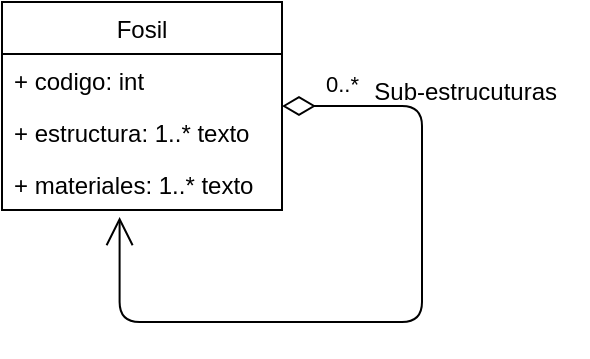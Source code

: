 <mxfile>
    <diagram id="f8eerfpodO1O63qWPASh" name="Page-1">
        <mxGraphModel dx="831" dy="469" grid="1" gridSize="10" guides="1" tooltips="1" connect="1" arrows="1" fold="1" page="1" pageScale="1" pageWidth="827" pageHeight="1169" math="0" shadow="0">
            <root>
                <mxCell id="0"/>
                <mxCell id="1" parent="0"/>
                <mxCell id="2" value="Fosil" style="swimlane;fontStyle=0;childLayout=stackLayout;horizontal=1;startSize=26;fillColor=default;horizontalStack=0;resizeParent=1;resizeParentMax=0;resizeLast=0;collapsible=1;marginBottom=0;" vertex="1" parent="1">
                    <mxGeometry x="180" y="360" width="140" height="104" as="geometry"/>
                </mxCell>
                <mxCell id="3" value="+ codigo: int" style="text;strokeColor=none;fillColor=none;align=left;verticalAlign=top;spacingLeft=4;spacingRight=4;overflow=hidden;rotatable=0;points=[[0,0.5],[1,0.5]];portConstraint=eastwest;" vertex="1" parent="2">
                    <mxGeometry y="26" width="140" height="26" as="geometry"/>
                </mxCell>
                <mxCell id="4" value="+ estructura: 1..* texto" style="text;strokeColor=none;fillColor=none;align=left;verticalAlign=top;spacingLeft=4;spacingRight=4;overflow=hidden;rotatable=0;points=[[0,0.5],[1,0.5]];portConstraint=eastwest;" vertex="1" parent="2">
                    <mxGeometry y="52" width="140" height="26" as="geometry"/>
                </mxCell>
                <mxCell id="5" value="+ materiales: 1..* texto" style="text;strokeColor=none;fillColor=none;align=left;verticalAlign=top;spacingLeft=4;spacingRight=4;overflow=hidden;rotatable=0;points=[[0,0.5],[1,0.5]];portConstraint=eastwest;" vertex="1" parent="2">
                    <mxGeometry y="78" width="140" height="26" as="geometry"/>
                </mxCell>
                <mxCell id="7" style="edgeStyle=none;html=1;entryX=1;entryY=0.5;entryDx=0;entryDy=0;" edge="1" parent="2" source="2" target="4">
                    <mxGeometry relative="1" as="geometry"/>
                </mxCell>
                <mxCell id="11" value="0..*" style="endArrow=open;html=1;endSize=12;startArrow=diamondThin;startSize=14;startFill=0;edgeStyle=orthogonalEdgeStyle;align=left;verticalAlign=bottom;labelBorderColor=none;entryX=0.42;entryY=1.135;entryDx=0;entryDy=0;entryPerimeter=0;" edge="1" parent="1" target="5">
                    <mxGeometry x="-0.895" y="2" relative="1" as="geometry">
                        <mxPoint x="320" y="412" as="sourcePoint"/>
                        <mxPoint x="240" y="500" as="targetPoint"/>
                        <Array as="points">
                            <mxPoint x="390" y="412"/>
                            <mxPoint x="390" y="520"/>
                            <mxPoint x="239" y="520"/>
                        </Array>
                        <mxPoint as="offset"/>
                    </mxGeometry>
                </mxCell>
                <mxCell id="12" value="Sub-estrucuturas&amp;nbsp;" style="text;html=1;align=center;verticalAlign=middle;resizable=0;points=[];autosize=1;fillColor=none;strokeColor=none;" vertex="1" parent="1">
                    <mxGeometry x="353" y="390" width="120" height="30" as="geometry"/>
                </mxCell>
            </root>
        </mxGraphModel>
    </diagram>
</mxfile>
